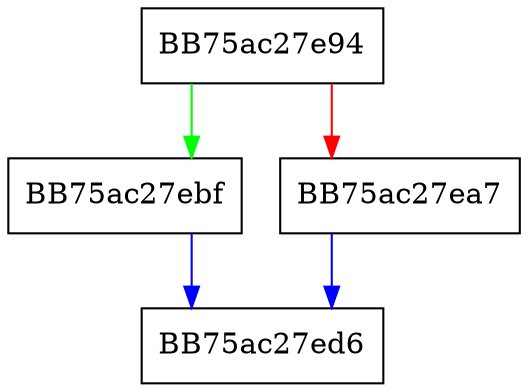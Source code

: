 digraph ZSTD_selectBlockCompressor {
  node [shape="box"];
  graph [splines=ortho];
  BB75ac27e94 -> BB75ac27ebf [color="green"];
  BB75ac27e94 -> BB75ac27ea7 [color="red"];
  BB75ac27ea7 -> BB75ac27ed6 [color="blue"];
  BB75ac27ebf -> BB75ac27ed6 [color="blue"];
}
